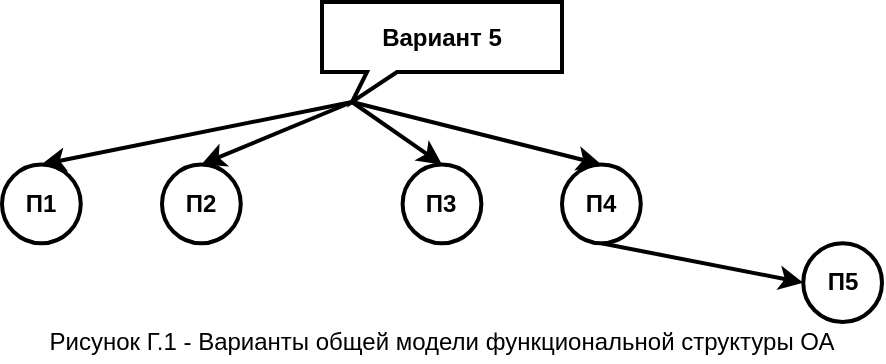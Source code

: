 <mxfile version="16.5.1" type="device"><diagram id="2_6jIo01ILJkR1no9Z-a" name="Page-1"><mxGraphModel dx="1038" dy="660" grid="1" gridSize="10" guides="1" tooltips="1" connect="1" arrows="1" fold="1" page="1" pageScale="1" pageWidth="850" pageHeight="1100" math="0" shadow="0"><root><mxCell id="0"/><mxCell id="1" parent="0"/><mxCell id="SmmwyUSEgI4t1ho91nZX-1" value="П1" style="ellipse;whiteSpace=wrap;html=1;aspect=fixed;fontStyle=1;strokeWidth=2;" vertex="1" parent="1"><mxGeometry x="40" y="121.26" width="39.37" height="39.37" as="geometry"/></mxCell><mxCell id="SmmwyUSEgI4t1ho91nZX-2" value="П2" style="ellipse;whiteSpace=wrap;html=1;aspect=fixed;fontStyle=1;strokeWidth=2;" vertex="1" parent="1"><mxGeometry x="120" y="121.26" width="39.37" height="39.37" as="geometry"/></mxCell><mxCell id="SmmwyUSEgI4t1ho91nZX-3" value="П3" style="ellipse;whiteSpace=wrap;html=1;aspect=fixed;fontStyle=1;strokeWidth=2;" vertex="1" parent="1"><mxGeometry x="240.31" y="121.26" width="39.37" height="39.37" as="geometry"/></mxCell><mxCell id="SmmwyUSEgI4t1ho91nZX-14" style="edgeStyle=none;rounded=0;orthogonalLoop=1;jettySize=auto;html=1;exitX=0.5;exitY=1;exitDx=0;exitDy=0;entryX=0;entryY=0.5;entryDx=0;entryDy=0;strokeWidth=2;" edge="1" parent="1" source="SmmwyUSEgI4t1ho91nZX-4" target="SmmwyUSEgI4t1ho91nZX-5"><mxGeometry relative="1" as="geometry"/></mxCell><mxCell id="SmmwyUSEgI4t1ho91nZX-4" value="П4" style="ellipse;whiteSpace=wrap;html=1;aspect=fixed;fontStyle=1;strokeWidth=2;" vertex="1" parent="1"><mxGeometry x="320" y="121.26" width="39.37" height="39.37" as="geometry"/></mxCell><mxCell id="SmmwyUSEgI4t1ho91nZX-5" value="П5" style="ellipse;whiteSpace=wrap;html=1;aspect=fixed;fontStyle=1;strokeWidth=2;" vertex="1" parent="1"><mxGeometry x="440.63" y="160.63" width="39.37" height="39.37" as="geometry"/></mxCell><mxCell id="SmmwyUSEgI4t1ho91nZX-8" style="rounded=0;orthogonalLoop=1;jettySize=auto;html=1;exitX=0;exitY=0;exitDx=15;exitDy=50;exitPerimeter=0;entryX=0.5;entryY=0;entryDx=0;entryDy=0;strokeWidth=2;" edge="1" parent="1" source="SmmwyUSEgI4t1ho91nZX-7" target="SmmwyUSEgI4t1ho91nZX-1"><mxGeometry relative="1" as="geometry"/></mxCell><mxCell id="SmmwyUSEgI4t1ho91nZX-9" style="edgeStyle=none;rounded=0;orthogonalLoop=1;jettySize=auto;html=1;exitX=0;exitY=0;exitDx=15;exitDy=50;exitPerimeter=0;entryX=0.5;entryY=0;entryDx=0;entryDy=0;strokeWidth=2;" edge="1" parent="1" source="SmmwyUSEgI4t1ho91nZX-7" target="SmmwyUSEgI4t1ho91nZX-2"><mxGeometry relative="1" as="geometry"/></mxCell><mxCell id="SmmwyUSEgI4t1ho91nZX-10" style="edgeStyle=none;rounded=0;orthogonalLoop=1;jettySize=auto;html=1;exitX=0;exitY=0;exitDx=15;exitDy=50;exitPerimeter=0;entryX=0.5;entryY=0;entryDx=0;entryDy=0;strokeWidth=2;" edge="1" parent="1" source="SmmwyUSEgI4t1ho91nZX-7" target="SmmwyUSEgI4t1ho91nZX-3"><mxGeometry relative="1" as="geometry"/></mxCell><mxCell id="SmmwyUSEgI4t1ho91nZX-11" style="edgeStyle=none;rounded=0;orthogonalLoop=1;jettySize=auto;html=1;exitX=0;exitY=0;exitDx=15;exitDy=50;exitPerimeter=0;entryX=0.5;entryY=0;entryDx=0;entryDy=0;strokeWidth=2;" edge="1" parent="1" source="SmmwyUSEgI4t1ho91nZX-7" target="SmmwyUSEgI4t1ho91nZX-4"><mxGeometry relative="1" as="geometry"/></mxCell><mxCell id="SmmwyUSEgI4t1ho91nZX-7" value="Вариант 5" style="whiteSpace=wrap;html=1;shape=mxgraph.basic.rectCallout;dx=30;dy=15;boundedLbl=1;fontStyle=1;strokeWidth=2;" vertex="1" parent="1"><mxGeometry x="200" y="40" width="120" height="50" as="geometry"/></mxCell><mxCell id="SmmwyUSEgI4t1ho91nZX-13" value="Рисунок Г.1 - Варианты общей модели функциональной структуры ОА" style="rounded=0;whiteSpace=wrap;html=1;fillColor=none;strokeColor=none;" vertex="1" parent="1"><mxGeometry x="40" y="200" width="440" height="20" as="geometry"/></mxCell></root></mxGraphModel></diagram></mxfile>